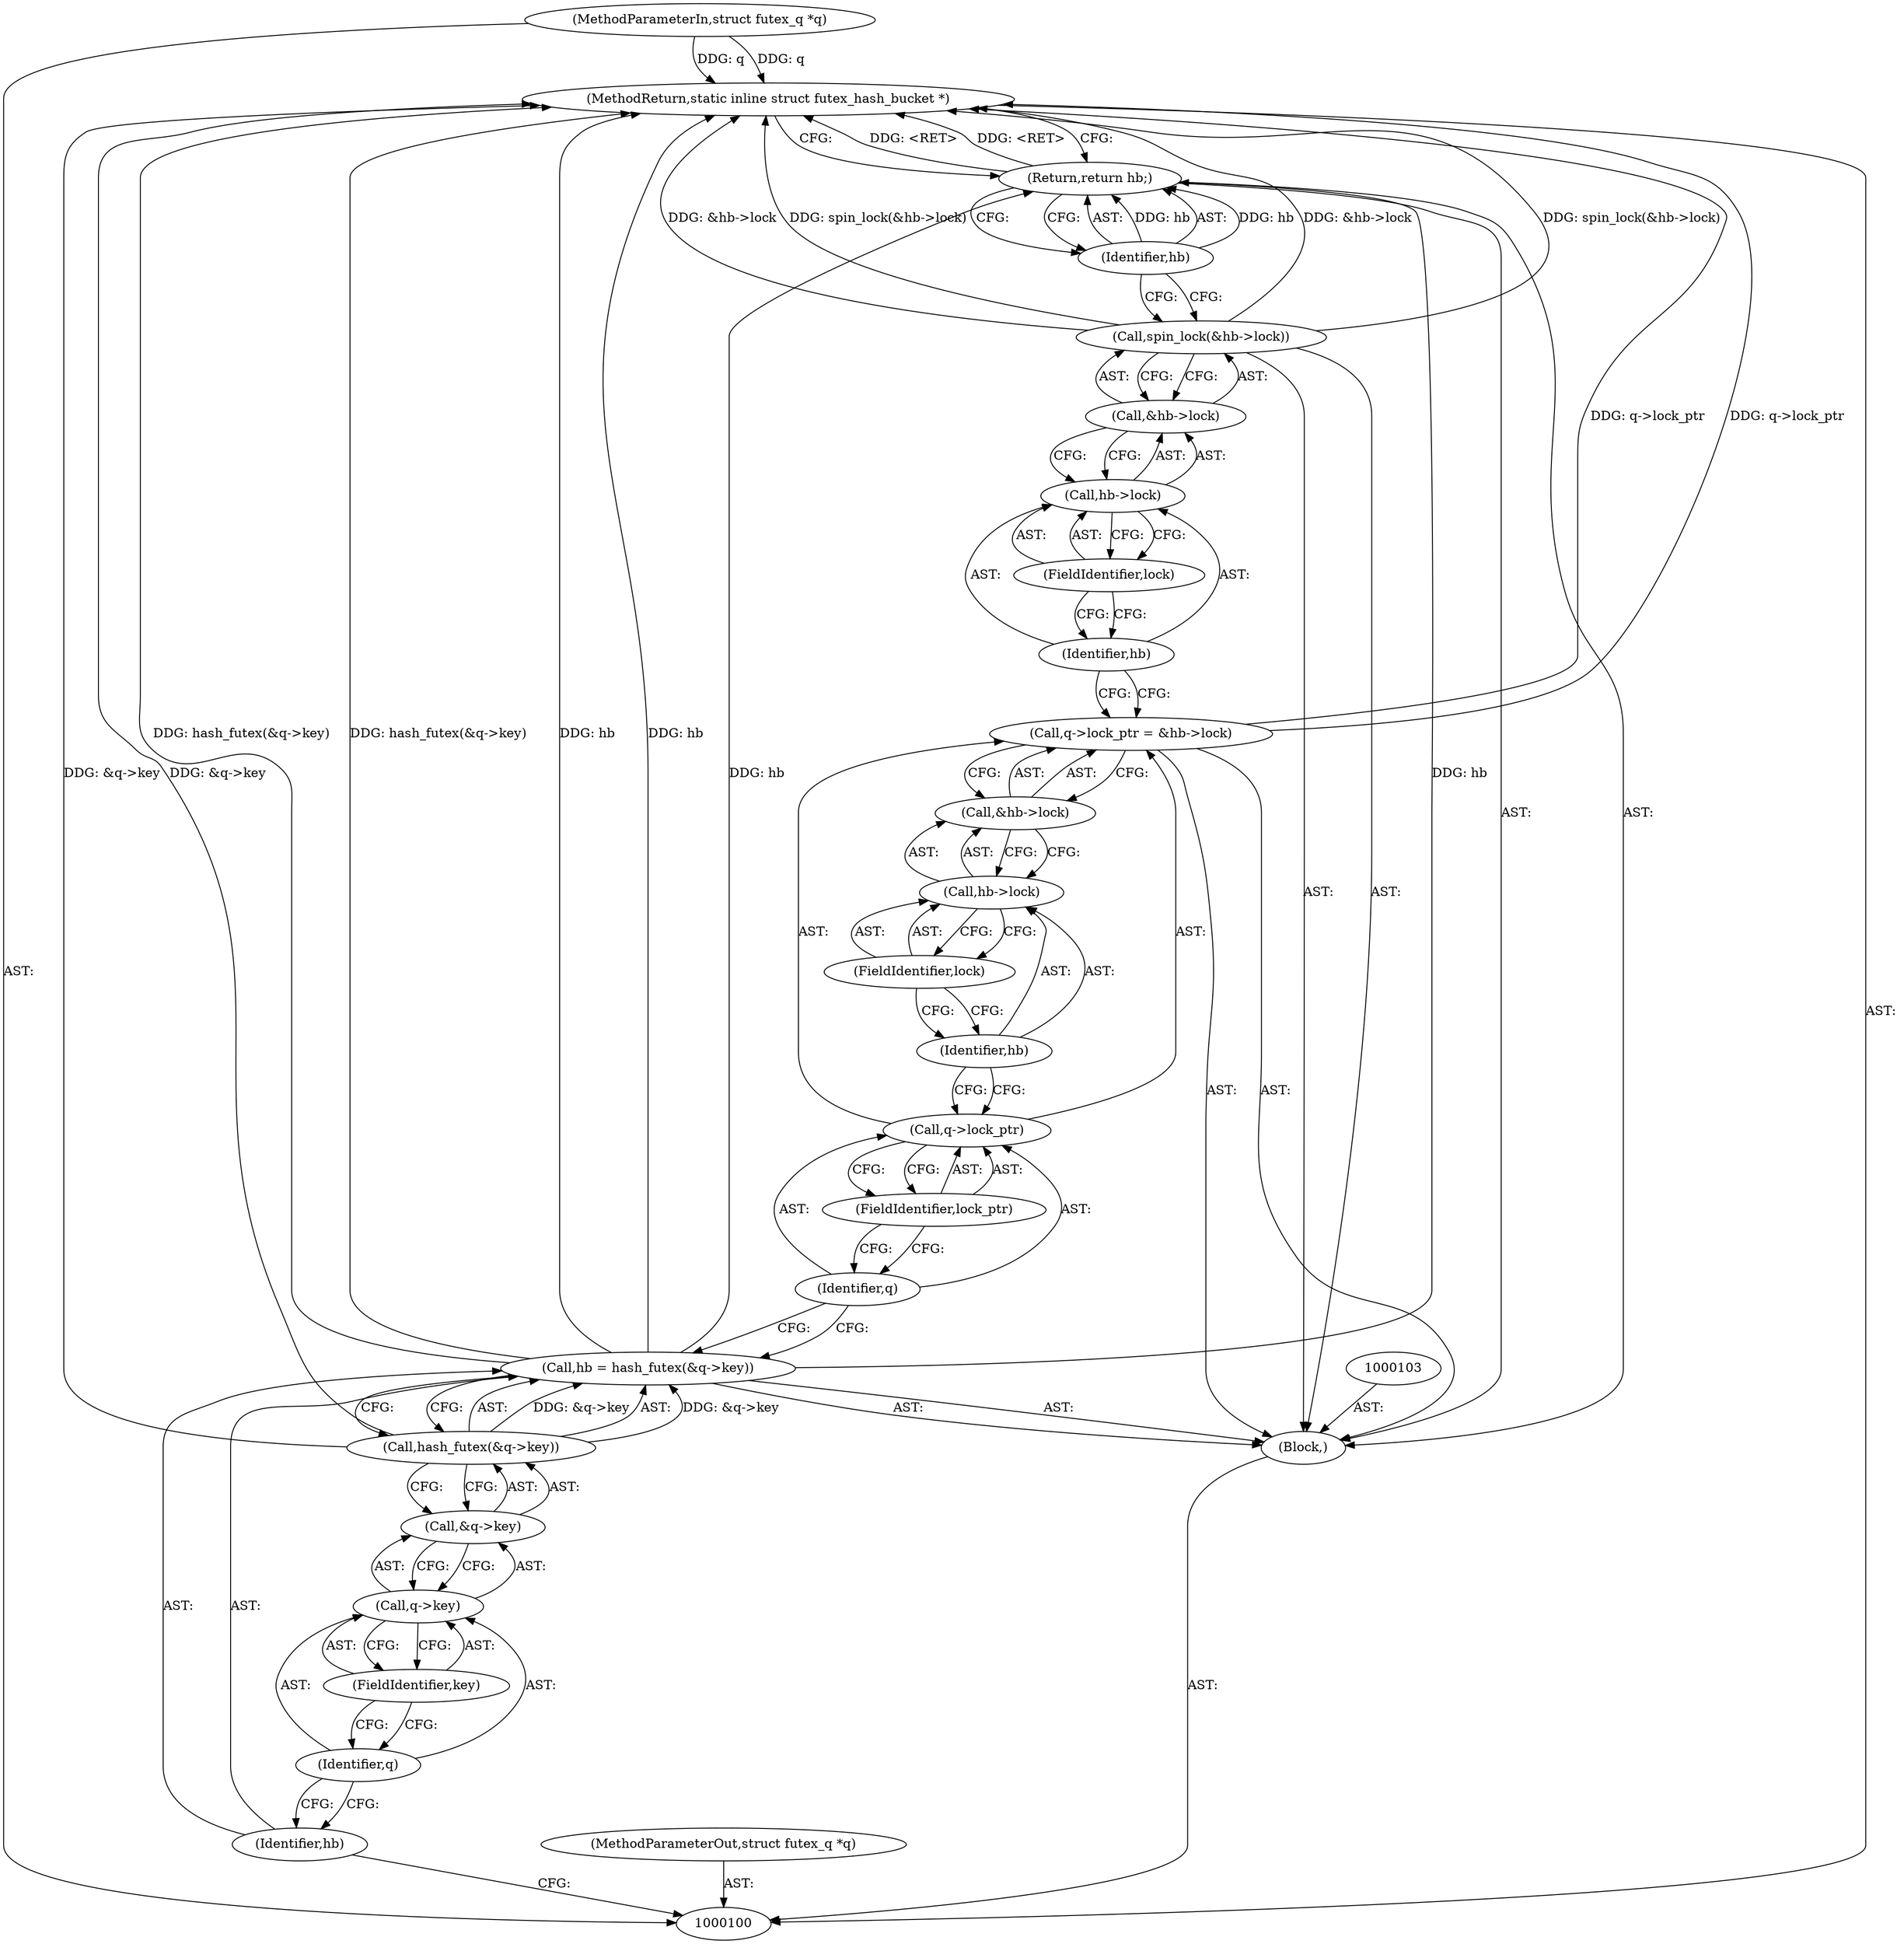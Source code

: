 digraph "0_linux_7ada876a8703f23befbb20a7465a702ee39b1704_1" {
"1000126" [label="(MethodReturn,static inline struct futex_hash_bucket *)"];
"1000101" [label="(MethodParameterIn,struct futex_q *q)"];
"1000154" [label="(MethodParameterOut,struct futex_q *q)"];
"1000102" [label="(Block,)"];
"1000107" [label="(Call,&q->key)"];
"1000108" [label="(Call,q->key)"];
"1000109" [label="(Identifier,q)"];
"1000104" [label="(Call,hb = hash_futex(&q->key))"];
"1000105" [label="(Identifier,hb)"];
"1000110" [label="(FieldIdentifier,key)"];
"1000106" [label="(Call,hash_futex(&q->key))"];
"1000115" [label="(Call,&hb->lock)"];
"1000116" [label="(Call,hb->lock)"];
"1000117" [label="(Identifier,hb)"];
"1000111" [label="(Call,q->lock_ptr = &hb->lock)"];
"1000112" [label="(Call,q->lock_ptr)"];
"1000113" [label="(Identifier,q)"];
"1000118" [label="(FieldIdentifier,lock)"];
"1000114" [label="(FieldIdentifier,lock_ptr)"];
"1000119" [label="(Call,spin_lock(&hb->lock))"];
"1000120" [label="(Call,&hb->lock)"];
"1000121" [label="(Call,hb->lock)"];
"1000122" [label="(Identifier,hb)"];
"1000123" [label="(FieldIdentifier,lock)"];
"1000124" [label="(Return,return hb;)"];
"1000125" [label="(Identifier,hb)"];
"1000126" -> "1000100"  [label="AST: "];
"1000126" -> "1000124"  [label="CFG: "];
"1000106" -> "1000126"  [label="DDG: &q->key"];
"1000104" -> "1000126"  [label="DDG: hb"];
"1000104" -> "1000126"  [label="DDG: hash_futex(&q->key)"];
"1000111" -> "1000126"  [label="DDG: q->lock_ptr"];
"1000119" -> "1000126"  [label="DDG: spin_lock(&hb->lock)"];
"1000119" -> "1000126"  [label="DDG: &hb->lock"];
"1000101" -> "1000126"  [label="DDG: q"];
"1000124" -> "1000126"  [label="DDG: <RET>"];
"1000101" -> "1000100"  [label="AST: "];
"1000101" -> "1000126"  [label="DDG: q"];
"1000154" -> "1000100"  [label="AST: "];
"1000102" -> "1000100"  [label="AST: "];
"1000103" -> "1000102"  [label="AST: "];
"1000104" -> "1000102"  [label="AST: "];
"1000111" -> "1000102"  [label="AST: "];
"1000119" -> "1000102"  [label="AST: "];
"1000124" -> "1000102"  [label="AST: "];
"1000107" -> "1000106"  [label="AST: "];
"1000107" -> "1000108"  [label="CFG: "];
"1000108" -> "1000107"  [label="AST: "];
"1000106" -> "1000107"  [label="CFG: "];
"1000108" -> "1000107"  [label="AST: "];
"1000108" -> "1000110"  [label="CFG: "];
"1000109" -> "1000108"  [label="AST: "];
"1000110" -> "1000108"  [label="AST: "];
"1000107" -> "1000108"  [label="CFG: "];
"1000109" -> "1000108"  [label="AST: "];
"1000109" -> "1000105"  [label="CFG: "];
"1000110" -> "1000109"  [label="CFG: "];
"1000104" -> "1000102"  [label="AST: "];
"1000104" -> "1000106"  [label="CFG: "];
"1000105" -> "1000104"  [label="AST: "];
"1000106" -> "1000104"  [label="AST: "];
"1000113" -> "1000104"  [label="CFG: "];
"1000104" -> "1000126"  [label="DDG: hb"];
"1000104" -> "1000126"  [label="DDG: hash_futex(&q->key)"];
"1000106" -> "1000104"  [label="DDG: &q->key"];
"1000104" -> "1000124"  [label="DDG: hb"];
"1000105" -> "1000104"  [label="AST: "];
"1000105" -> "1000100"  [label="CFG: "];
"1000109" -> "1000105"  [label="CFG: "];
"1000110" -> "1000108"  [label="AST: "];
"1000110" -> "1000109"  [label="CFG: "];
"1000108" -> "1000110"  [label="CFG: "];
"1000106" -> "1000104"  [label="AST: "];
"1000106" -> "1000107"  [label="CFG: "];
"1000107" -> "1000106"  [label="AST: "];
"1000104" -> "1000106"  [label="CFG: "];
"1000106" -> "1000126"  [label="DDG: &q->key"];
"1000106" -> "1000104"  [label="DDG: &q->key"];
"1000115" -> "1000111"  [label="AST: "];
"1000115" -> "1000116"  [label="CFG: "];
"1000116" -> "1000115"  [label="AST: "];
"1000111" -> "1000115"  [label="CFG: "];
"1000116" -> "1000115"  [label="AST: "];
"1000116" -> "1000118"  [label="CFG: "];
"1000117" -> "1000116"  [label="AST: "];
"1000118" -> "1000116"  [label="AST: "];
"1000115" -> "1000116"  [label="CFG: "];
"1000117" -> "1000116"  [label="AST: "];
"1000117" -> "1000112"  [label="CFG: "];
"1000118" -> "1000117"  [label="CFG: "];
"1000111" -> "1000102"  [label="AST: "];
"1000111" -> "1000115"  [label="CFG: "];
"1000112" -> "1000111"  [label="AST: "];
"1000115" -> "1000111"  [label="AST: "];
"1000122" -> "1000111"  [label="CFG: "];
"1000111" -> "1000126"  [label="DDG: q->lock_ptr"];
"1000112" -> "1000111"  [label="AST: "];
"1000112" -> "1000114"  [label="CFG: "];
"1000113" -> "1000112"  [label="AST: "];
"1000114" -> "1000112"  [label="AST: "];
"1000117" -> "1000112"  [label="CFG: "];
"1000113" -> "1000112"  [label="AST: "];
"1000113" -> "1000104"  [label="CFG: "];
"1000114" -> "1000113"  [label="CFG: "];
"1000118" -> "1000116"  [label="AST: "];
"1000118" -> "1000117"  [label="CFG: "];
"1000116" -> "1000118"  [label="CFG: "];
"1000114" -> "1000112"  [label="AST: "];
"1000114" -> "1000113"  [label="CFG: "];
"1000112" -> "1000114"  [label="CFG: "];
"1000119" -> "1000102"  [label="AST: "];
"1000119" -> "1000120"  [label="CFG: "];
"1000120" -> "1000119"  [label="AST: "];
"1000125" -> "1000119"  [label="CFG: "];
"1000119" -> "1000126"  [label="DDG: spin_lock(&hb->lock)"];
"1000119" -> "1000126"  [label="DDG: &hb->lock"];
"1000120" -> "1000119"  [label="AST: "];
"1000120" -> "1000121"  [label="CFG: "];
"1000121" -> "1000120"  [label="AST: "];
"1000119" -> "1000120"  [label="CFG: "];
"1000121" -> "1000120"  [label="AST: "];
"1000121" -> "1000123"  [label="CFG: "];
"1000122" -> "1000121"  [label="AST: "];
"1000123" -> "1000121"  [label="AST: "];
"1000120" -> "1000121"  [label="CFG: "];
"1000122" -> "1000121"  [label="AST: "];
"1000122" -> "1000111"  [label="CFG: "];
"1000123" -> "1000122"  [label="CFG: "];
"1000123" -> "1000121"  [label="AST: "];
"1000123" -> "1000122"  [label="CFG: "];
"1000121" -> "1000123"  [label="CFG: "];
"1000124" -> "1000102"  [label="AST: "];
"1000124" -> "1000125"  [label="CFG: "];
"1000125" -> "1000124"  [label="AST: "];
"1000126" -> "1000124"  [label="CFG: "];
"1000124" -> "1000126"  [label="DDG: <RET>"];
"1000125" -> "1000124"  [label="DDG: hb"];
"1000104" -> "1000124"  [label="DDG: hb"];
"1000125" -> "1000124"  [label="AST: "];
"1000125" -> "1000119"  [label="CFG: "];
"1000124" -> "1000125"  [label="CFG: "];
"1000125" -> "1000124"  [label="DDG: hb"];
}
